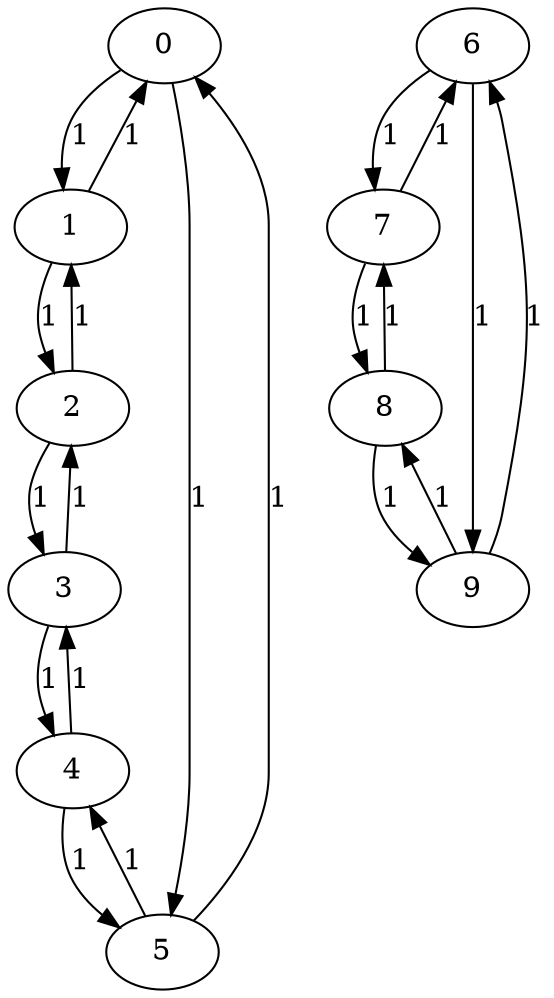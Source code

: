 digraph tree {
0 -> 1[label=1];
0 -> 5[label=1];
1 -> 0[label=1];
1 -> 2[label=1];
2 -> 1[label=1];
2 -> 3[label=1];
3 -> 2[label=1];
3 -> 4[label=1];
4 -> 3[label=1];
4 -> 5[label=1];
5 -> 4[label=1];
5 -> 0[label=1];
6 -> 7[label=1];
6 -> 9[label=1];
7 -> 6[label=1];
7 -> 8[label=1];
8 -> 7[label=1];
8 -> 9[label=1];
9 -> 8[label=1];
9 -> 6[label=1];
}
